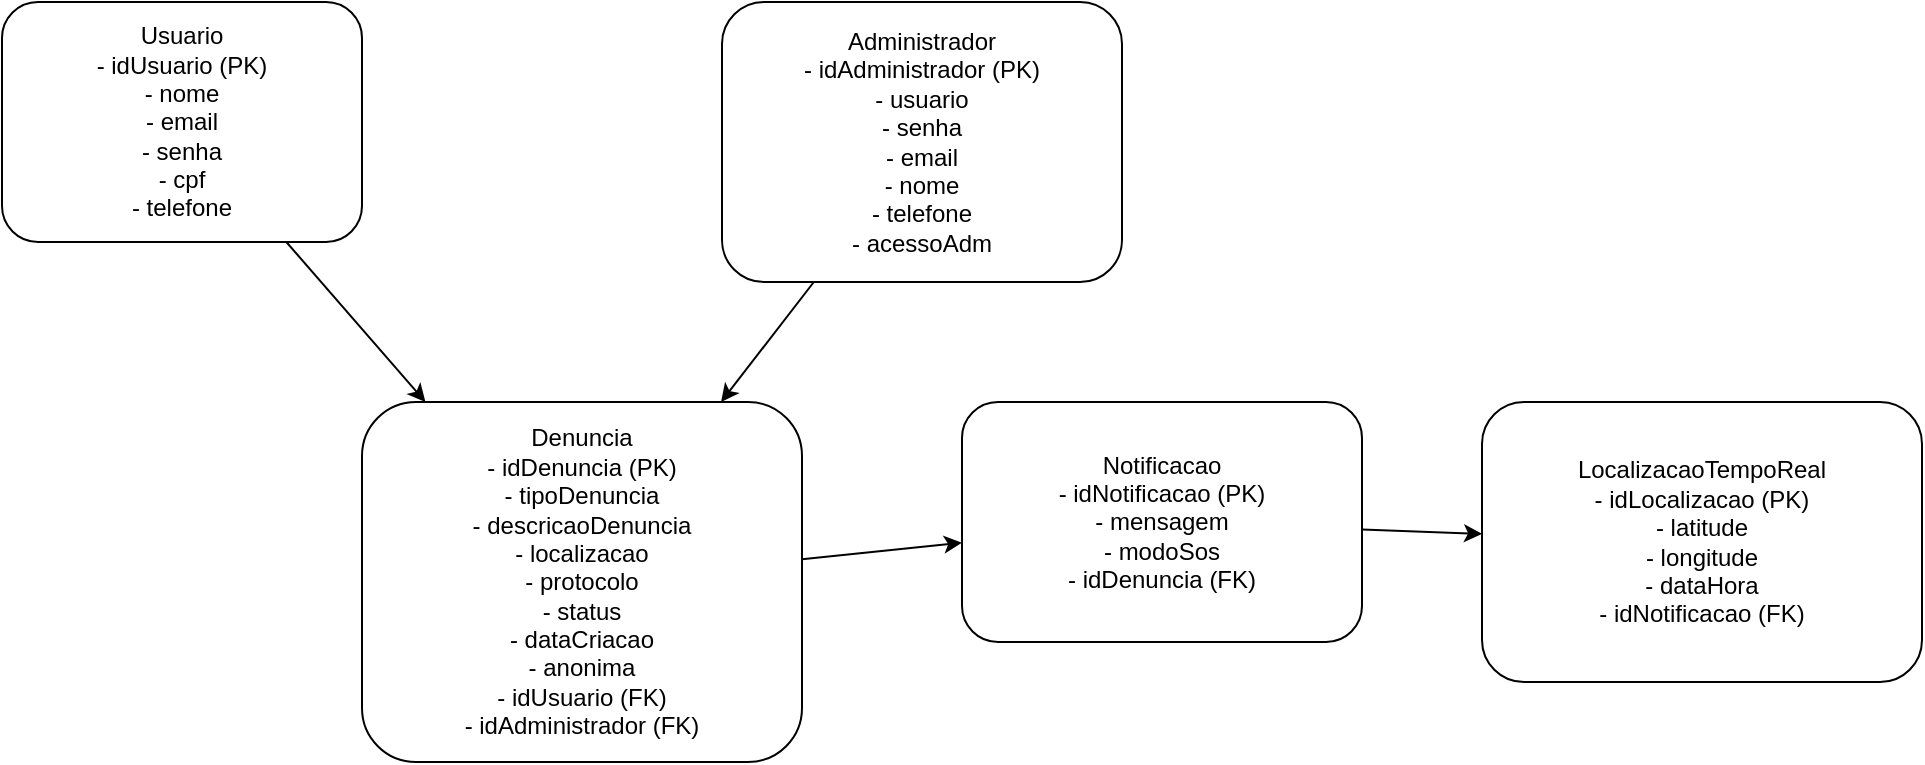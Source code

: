 <mxfile>
  <diagram name="MER" id="MER-Diagram">
    <mxGraphModel dx="800" dy="600" grid="1" gridSize="10" guides="1" tooltips="1" connect="1" arrows="1" fold="1" page="1" pageScale="1" pageWidth="827" pageHeight="1169" math="0" shadow="0">
      <root>
        <mxCell id="0"/>
        <mxCell id="1" parent="0"/>

        <!-- Entidade Usuario -->
        <mxCell id="2" value="Usuario&#xa;- idUsuario (PK)&#xa;- nome&#xa;- email&#xa;- senha&#xa;- cpf&#xa;- telefone" style="shape=rectangle;rounded=1;whiteSpace=wrap;html=1;" vertex="1" parent="1">
          <mxGeometry x="40" y="60" width="180" height="120" as="geometry"/>
        </mxCell>

        <!-- Entidade Administrador -->
        <mxCell id="3" value="Administrador&#xa;- idAdministrador (PK)&#xa;- usuario&#xa;- senha&#xa;- email&#xa;- nome&#xa;- telefone&#xa;- acessoAdm" style="shape=rectangle;rounded=1;whiteSpace=wrap;html=1;" vertex="1" parent="1">
          <mxGeometry x="400" y="60" width="200" height="140" as="geometry"/>
        </mxCell>

        <!-- Entidade Denuncia -->
        <mxCell id="4" value="Denuncia&#xa;- idDenuncia (PK)&#xa;- tipoDenuncia&#xa;- descricaoDenuncia&#xa;- localizacao&#xa;- protocolo&#xa;- status&#xa;- dataCriacao&#xa;- anonima&#xa;- idUsuario (FK)&#xa;- idAdministrador (FK)" style="shape=rectangle;rounded=1;whiteSpace=wrap;html=1;" vertex="1" parent="1">
          <mxGeometry x="220" y="260" width="220" height="180" as="geometry"/>
        </mxCell>

        <!-- Entidade Notificacao -->
        <mxCell id="5" value="Notificacao&#xa;- idNotificacao (PK)&#xa;- mensagem&#xa;- modoSos&#xa;- idDenuncia (FK)" style="shape=rectangle;rounded=1;whiteSpace=wrap;html=1;" vertex="1" parent="1">
          <mxGeometry x="520" y="260" width="200" height="120" as="geometry"/>
        </mxCell>

        <!-- Entidade LocalizacaoTempoReal -->
        <mxCell id="6" value="LocalizacaoTempoReal&#xa;- idLocalizacao (PK)&#xa;- latitude&#xa;- longitude&#xa;- dataHora&#xa;- idNotificacao (FK)" style="shape=rectangle;rounded=1;whiteSpace=wrap;html=1;" vertex="1" parent="1">
          <mxGeometry x="780" y="260" width="220" height="140" as="geometry"/>
        </mxCell>

        <!-- Relacionamentos -->
        <mxCell id="7" edge="1" parent="1" source="2" target="4">
          <mxGeometry relative="1" as="geometry"/>
        </mxCell>
        <mxCell id="8" edge="1" parent="1" source="3" target="4">
          <mxGeometry relative="1" as="geometry"/>
        </mxCell>
        <mxCell id="9" edge="1" parent="1" source="4" target="5">
          <mxGeometry relative="1" as="geometry"/>
        </mxCell>
        <mxCell id="10" edge="1" parent="1" source="5" target="6">
          <mxGeometry relative="1" as="geometry"/>
        </mxCell>
      </root>
    </mxGraphModel>
  </diagram>
</mxfile>
